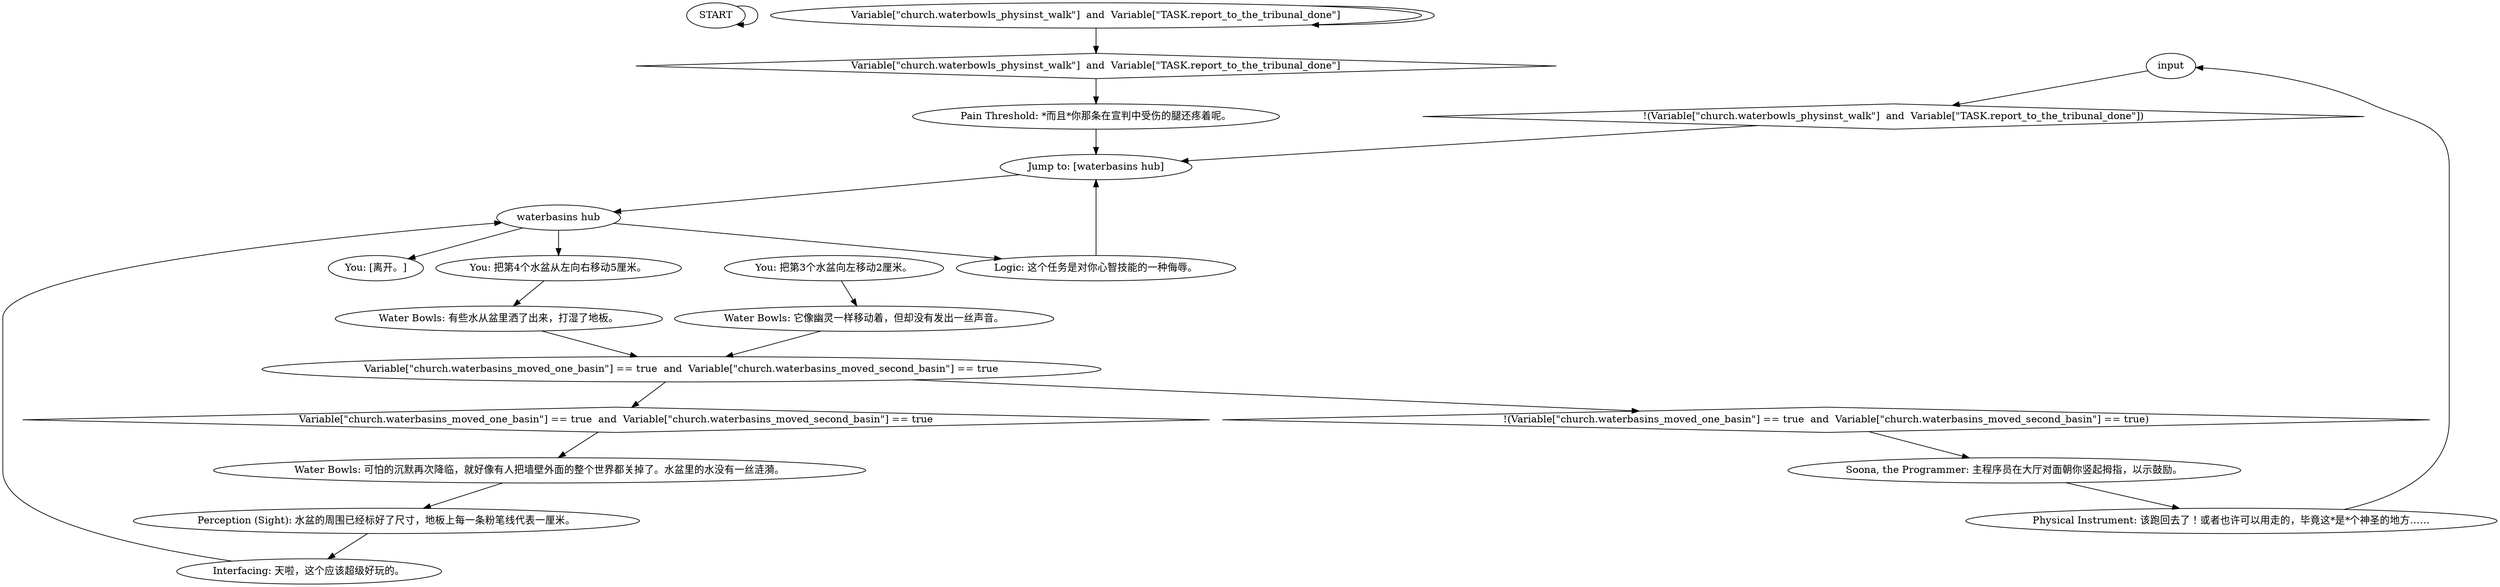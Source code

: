 # CHURCH / WATERBASINS
# Waterbasin dialogue for solving the "Move the waterbasins" task.
# ==================================================
digraph G {
	  0 [label="START"];
	  1 [label="input"];
	  2 [label="Variable[\"church.waterbowls_physinst_walk\"]  and  Variable[\"TASK.report_to_the_tribunal_done\"]"];
	  3 [label="Variable[\"church.waterbowls_physinst_walk\"]  and  Variable[\"TASK.report_to_the_tribunal_done\"]", shape=diamond];
	  4 [label="!(Variable[\"church.waterbowls_physinst_walk\"]  and  Variable[\"TASK.report_to_the_tribunal_done\"])", shape=diamond];
	  5 [label="Water Bowls: 可怕的沉默再次降临，就好像有人把墙壁外面的整个世界都关掉了。水盆里的水没有一丝涟漪。"];
	  6 [label="Soona, the Programmer: 主程序员在大厅对面朝你竖起拇指，以示鼓励。"];
	  7 [label="Logic: 这个任务是对你心智技能的一种侮辱。"];
	  8 [label="You: 把第3个水盆向左移动2厘米。"];
	  9 [label="Variable[\"church.waterbasins_moved_one_basin\"] == true  and  Variable[\"church.waterbasins_moved_second_basin\"] == true"];
	  10 [label="Variable[\"church.waterbasins_moved_one_basin\"] == true  and  Variable[\"church.waterbasins_moved_second_basin\"] == true", shape=diamond];
	  11 [label="!(Variable[\"church.waterbasins_moved_one_basin\"] == true  and  Variable[\"church.waterbasins_moved_second_basin\"] == true)", shape=diamond];
	  12 [label="Pain Threshold: *而且*你那条在宣判中受伤的腿还疼着呢。"];
	  13 [label="You: 把第4个水盆从左向右移动5厘米。"];
	  14 [label="waterbasins hub"];
	  15 [label="Jump to: [waterbasins hub]"];
	  16 [label="Perception (Sight): 水盆的周围已经标好了尺寸，地板上每一条粉笔线代表一厘米。"];
	  17 [label="Water Bowls: 有些水从盆里洒了出来，打湿了地板。"];
	  18 [label="Physical Instrument: 该跑回去了！或者也许可以用走的，毕竟这*是*个神圣的地方……"];
	  19 [label="Water Bowls: 它像幽灵一样移动着，但却没有发出一丝声音。"];
	  20 [label="Interfacing: 天啦，这个应该超级好玩的。"];
	  21 [label="You: [离开。]"];
	  0 -> 0
	  1 -> 4
	  2 -> 2
	  2 -> 3
	  3 -> 12
	  4 -> 15
	  5 -> 16
	  6 -> 18
	  7 -> 15
	  8 -> 19
	  9 -> 10
	  9 -> 11
	  10 -> 5
	  11 -> 6
	  12 -> 15
	  13 -> 17
	  14 -> 21
	  14 -> 13
	  14 -> 7
	  15 -> 14
	  16 -> 20
	  17 -> 9
	  18 -> 1
	  19 -> 9
	  20 -> 14
}

